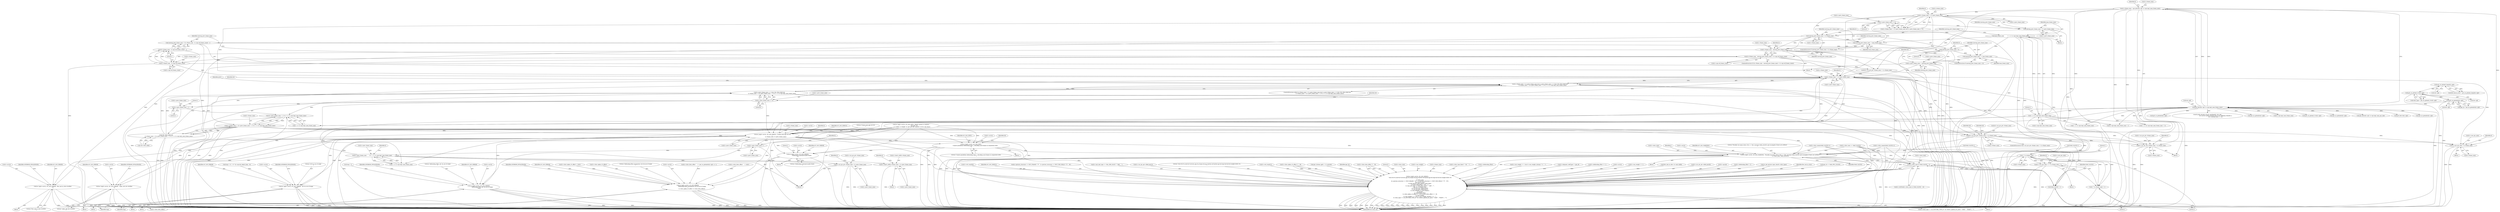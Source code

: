 digraph "0_FFmpeg_29ffeef5e73b8f41ff3a3f2242d356759c66f91f@integer" {
"1001237" [label="(Call,unwrap_prev_frame_num = (h->frame_num - h->sps.ref_frame_count) - 1)"];
"1001239" [label="(Call,(h->frame_num - h->sps.ref_frame_count) - 1)"];
"1001240" [label="(Call,h->frame_num - h->sps.ref_frame_count)"];
"1001226" [label="(Call,h->frame_num - unwrap_prev_frame_num)"];
"1001216" [label="(Call,unwrap_prev_frame_num > h->frame_num)"];
"1001200" [label="(Call,unwrap_prev_frame_num = h->prev_frame_num)"];
"1001186" [label="(Call,h->frame_num != h->prev_frame_num)"];
"1000993" [label="(Call,h->frame_num = get_bits(&h->gb, h->sps.log2_max_frame_num))"];
"1000997" [label="(Call,get_bits(&h->gb, h->sps.log2_max_frame_num))"];
"1000300" [label="(Call,get_ue_golomb(&h->gb))"];
"1000230" [label="(Call,get_ue_golomb_31(&h->gb))"];
"1000168" [label="(Call,get_ue_golomb_long(&h->gb))"];
"1001193" [label="(Call,h->prev_frame_num >= 0)"];
"1001221" [label="(Call,unwrap_prev_frame_num -= max_frame_num)"];
"1001206" [label="(Call,max_frame_num         = 1 << h->sps.log2_max_frame_num)"];
"1001208" [label="(Call,1 << h->sps.log2_max_frame_num)"];
"1001225" [label="(Call,(h->frame_num - unwrap_prev_frame_num) > h->sps.ref_frame_count)"];
"1001251" [label="(Call,unwrap_prev_frame_num < 0)"];
"1001254" [label="(Call,unwrap_prev_frame_num += max_frame_num)"];
"1001257" [label="(Call,h->prev_frame_num = unwrap_prev_frame_num)"];
"1001451" [label="(Call,h->frame_num != h->prev_frame_num)"];
"1001450" [label="(Call,h->frame_num != h->prev_frame_num && h->prev_frame_num >= 0 && !h0->first_field &&\n               h->frame_num != (h->prev_frame_num + 1) % (1 << h->sps.log2_max_frame_num))"];
"1001459" [label="(Call,h->prev_frame_num >= 0)"];
"1001458" [label="(Call,h->prev_frame_num >= 0 && !h0->first_field &&\n               h->frame_num != (h->prev_frame_num + 1) % (1 << h->sps.log2_max_frame_num))"];
"1001473" [label="(Call,(h->prev_frame_num + 1) % (1 << h->sps.log2_max_frame_num))"];
"1001469" [label="(Call,h->frame_num != (h->prev_frame_num + 1) % (1 << h->sps.log2_max_frame_num))"];
"1001464" [label="(Call,!h0->first_field &&\n               h->frame_num != (h->prev_frame_num + 1) % (1 << h->sps.log2_max_frame_num))"];
"1001500" [label="(Call,av_log(h->avctx, AV_LOG_DEBUG, \"Frame num gap %d %d\n\",\n                   h->frame_num, h->prev_frame_num))"];
"1001548" [label="(Call,h->prev_frame_num++)"];
"1001552" [label="(Call,h->prev_frame_num        %= 1 << h->sps.log2_max_frame_num)"];
"1001563" [label="(Call,h->cur_pic_ptr->frame_num = h->prev_frame_num)"];
"1001700" [label="(Call,h->short_ref[0]->frame_num = h->prev_frame_num)"];
"1002001" [label="(Call,av_log(h->avctx, AV_LOG_ERROR, \"first_mb_in_slice overflow\n\"))"];
"1002512" [label="(Call,av_log(h->avctx, AV_LOG_ERROR, \"cabac_init_idc overflow\n\"))"];
"1002558" [label="(Call,av_log(h->avctx, AV_LOG_ERROR, \"QP %u out of range\n\", tmp))"];
"1002658" [label="(Call,av_log(h->avctx, AV_LOG_ERROR,\n                   \"deblocking_filter_idc %u out of range\n\", tmp))"];
"1002723" [label="(Call,av_log(h->avctx, AV_LOG_ERROR,\n                       \"deblocking filter parameters %d %d out of range\n\",\n                       h->slice_alpha_c0_offset, h->slice_beta_offset))"];
"1002832" [label="(Call,av_log(h->avctx, AV_LOG_INFO,\n                       \"Cannot parallelize deblocking type 1, decoding such frames in sequential order\n\"))"];
"1002848" [label="(Call,av_log(h->avctx, AV_LOG_ERROR,\n                       \"Deblocking switched inside frame.\n\"))"];
"1002984" [label="(Call,av_log(h->avctx, AV_LOG_WARNING, \"Possibly too many slices (%d >= %d), increase MAX_SLICES and recompile if there are artifacts\n\", h->slice_num, MAX_SLICES))"];
"1003013" [label="(Call,h->slice_num & (MAX_SLICES - 1))"];
"1003314" [label="(Call,av_log(h->avctx, AV_LOG_DEBUG,\n               \"slice:%d %s mb:%d %c%s%s pps:%u frame:%d poc:%d/%d ref:%d/%d qp:%d loop:%d:%d:%d weight:%d%s %s\n\",\n               h->slice_num,\n               (h->picture_structure == PICT_FRAME ? \"F\" : h->picture_structure == PICT_TOP_FIELD ? \"T\" : \"B\"),\n               first_mb_in_slice,\n               av_get_picture_type_char(h->slice_type),\n               h->slice_type_fixed ? \" fix\" : \"\",\n               h->nal_unit_type == NAL_IDR_SLICE ? \" IDR\" : \"\",\n               pps_id, h->frame_num,\n               h->cur_pic_ptr->field_poc[0],\n               h->cur_pic_ptr->field_poc[1],\n               h->ref_count[0], h->ref_count[1],\n               h->qscale,\n               h->deblocking_filter,\n               h->slice_alpha_c0_offset / 2 - 26, h->slice_beta_offset / 2 - 26,\n               h->use_weight,\n               h->use_weight == 1 && h->use_weight_chroma ? \"c\" : \"\",\n               h->slice_type == AV_PICTURE_TYPE_B ? (h->direct_spatial_mv_pred ? \"SPAT\" : \"TEMP\") : \"\"))"];
"1003017" [label="(Call,MAX_SLICES - 1)"];
"1001763" [label="(Call,h0->cur_pic_ptr->frame_num != h->frame_num)"];
"1001964" [label="(Call,h->cur_pic_ptr->frame_num = h->frame_num)"];
"1002072" [label="(Call,h->curr_pic_num = h->frame_num)"];
"1002097" [label="(Call,2 * h->frame_num)"];
"1002092" [label="(Call,h->curr_pic_num = 2 * h->frame_num + 1)"];
"1002096" [label="(Call,2 * h->frame_num + 1)"];
"1001474" [label="(Call,h->prev_frame_num + 1)"];
"1001208" [label="(Call,1 << h->sps.log2_max_frame_num)"];
"1002195" [label="(Call,get_se_golomb(&h->gb))"];
"1001255" [label="(Identifier,unwrap_prev_frame_num)"];
"1003420" [label="(Call,h->slice_type == AV_PICTURE_TYPE_B ? (h->direct_spatial_mv_pred ? \"SPAT\" : \"TEMP\") : \"\")"];
"1001576" [label="(Identifier,h)"];
"1000997" [label="(Call,get_bits(&h->gb, h->sps.log2_max_frame_num))"];
"1001349" [label="(Call,h0->cur_pic_ptr->frame_num != h->frame_num)"];
"1002411" [label="(Call,ff_h264_decode_ref_pic_marking(h0, &h->gb,\n                                             !(h->avctx->active_thread_type & FF_THREAD_FRAME) ||\n                                             h0->current_slice == 0))"];
"1001452" [label="(Call,h->frame_num)"];
"1001251" [label="(Call,unwrap_prev_frame_num < 0)"];
"1003375" [label="(Call,h->ref_count[0])"];
"1001569" [label="(Call,h->prev_frame_num)"];
"1001563" [label="(Call,h->cur_pic_ptr->frame_num = h->prev_frame_num)"];
"1002566" [label="(Identifier,AVERROR_INVALIDDATA)"];
"1003318" [label="(Identifier,AV_LOG_DEBUG)"];
"1002109" [label="(Call,h->sps.log2_max_frame_num + 1)"];
"1001763" [label="(Call,h0->cur_pic_ptr->frame_num != h->frame_num)"];
"1001769" [label="(Call,h->frame_num)"];
"1002848" [label="(Call,av_log(h->avctx, AV_LOG_ERROR,\n                       \"Deblocking switched inside frame.\n\"))"];
"1002699" [label="(Call,h->slice_beta_offset     += get_se_golomb(&h->gb) << 1)"];
"1001451" [label="(Call,h->frame_num != h->prev_frame_num)"];
"1000998" [label="(Call,&h->gb)"];
"1001222" [label="(Identifier,unwrap_prev_frame_num)"];
"1001464" [label="(Call,!h0->first_field &&\n               h->frame_num != (h->prev_frame_num + 1) % (1 << h->sps.log2_max_frame_num))"];
"1001217" [label="(Identifier,unwrap_prev_frame_num)"];
"1003323" [label="(Call,h->picture_structure == PICT_FRAME ? \"F\" : h->picture_structure == PICT_TOP_FIELD ? \"T\" : \"B\")"];
"1001241" [label="(Call,h->frame_num)"];
"1001506" [label="(Call,h->frame_num)"];
"1001221" [label="(Call,unwrap_prev_frame_num -= max_frame_num)"];
"1002833" [label="(Call,h->avctx)"];
"1001261" [label="(Identifier,unwrap_prev_frame_num)"];
"1002840" [label="(Identifier,h0)"];
"1002563" [label="(Literal,\"QP %u out of range\n\")"];
"1002658" [label="(Call,av_log(h->avctx, AV_LOG_ERROR,\n                   \"deblocking_filter_idc %u out of range\n\", tmp))"];
"1002968" [label="(Call,h->slice_num&(MAX_SLICES-1))"];
"1002102" [label="(Literal,1)"];
"1001210" [label="(Call,h->sps.log2_max_frame_num)"];
"1002662" [label="(Identifier,AV_LOG_ERROR)"];
"1002092" [label="(Call,h->curr_pic_num = 2 * h->frame_num + 1)"];
"1001249" [label="(Literal,1)"];
"1002519" [label="(Identifier,AVERROR_INVALIDDATA)"];
"1002717" [label="(Call,h->slice_beta_offset     > 104U)"];
"1002557" [label="(Block,)"];
"1002855" [label="(Literal,1)"];
"1002736" [label="(Identifier,AVERROR_INVALIDDATA)"];
"1001777" [label="(Identifier,h0)"];
"1002091" [label="(Block,)"];
"1000301" [label="(Call,&h->gb)"];
"1003019" [label="(Literal,1)"];
"1001240" [label="(Call,h->frame_num - h->sps.ref_frame_count)"];
"1000298" [label="(Call,pps_id = get_ue_golomb(&h->gb))"];
"1003349" [label="(Call,h->nal_unit_type == NAL_IDR_SLICE ? \" IDR\" : \"\")"];
"1002073" [label="(Call,h->curr_pic_num)"];
"1000169" [label="(Call,&h->gb)"];
"1003368" [label="(Call,h->cur_pic_ptr->field_poc[1])"];
"1002000" [label="(Block,)"];
"1001467" [label="(Identifier,h0)"];
"1001231" [label="(Call,h->sps.ref_frame_count)"];
"1001238" [label="(Identifier,unwrap_prev_frame_num)"];
"1001190" [label="(Call,h->prev_frame_num)"];
"1002837" [label="(Literal,\"Cannot parallelize deblocking type 1, decoding such frames in sequential order\n\")"];
"1003319" [label="(Literal,\"slice:%d %s mb:%d %c%s%s pps:%u frame:%d poc:%d/%d ref:%d/%d qp:%d loop:%d:%d:%d weight:%d%s %s\n\")"];
"1001465" [label="(Call,!h0->first_field)"];
"1003380" [label="(Call,h->ref_count[1])"];
"1001252" [label="(Identifier,unwrap_prev_frame_num)"];
"1001708" [label="(Call,h->prev_frame_num)"];
"1001193" [label="(Call,h->prev_frame_num >= 0)"];
"1002659" [label="(Call,h->avctx)"];
"1002072" [label="(Call,h->curr_pic_num = h->frame_num)"];
"1000993" [label="(Call,h->frame_num = get_bits(&h->gb, h->sps.log2_max_frame_num))"];
"1001480" [label="(Literal,1)"];
"1003435" [label="(MethodReturn,static int)"];
"1001970" [label="(Call,h->frame_num)"];
"1003014" [label="(Call,h->slice_num)"];
"1003391" [label="(Call,h->slice_alpha_c0_offset / 2 - 26)"];
"1001458" [label="(Call,h->prev_frame_num >= 0 && !h0->first_field &&\n               h->frame_num != (h->prev_frame_num + 1) % (1 << h->sps.log2_max_frame_num))"];
"1003018" [label="(Identifier,MAX_SLICES)"];
"1001259" [label="(Identifier,h)"];
"1001463" [label="(Literal,0)"];
"1001501" [label="(Call,h->avctx)"];
"1001548" [label="(Call,h->prev_frame_num++)"];
"1001453" [label="(Identifier,h)"];
"1002001" [label="(Call,av_log(h->avctx, AV_LOG_ERROR, \"first_mb_in_slice overflow\n\"))"];
"1002590" [label="(Call,get_chroma_qp(h, 1, h->qscale))"];
"1001479" [label="(Call,1 << h->sps.log2_max_frame_num)"];
"1001257" [label="(Call,h->prev_frame_num = unwrap_prev_frame_num)"];
"1002983" [label="(Block,)"];
"1002832" [label="(Call,av_log(h->avctx, AV_LOG_INFO,\n                       \"Cannot parallelize deblocking type 1, decoding such frames in sequential order\n\"))"];
"1001700" [label="(Call,h->short_ref[0]->frame_num = h->prev_frame_num)"];
"1001475" [label="(Call,h->prev_frame_num)"];
"1000887" [label="(Call,av_log(h->avctx, AV_LOG_INFO, \"Reinit context to %dx%d, \"\n               \"pix_fmt: %s\n\", h->width, h->height, av_get_pix_fmt_name(h->avctx->pix_fmt)))"];
"1001554" [label="(Identifier,h)"];
"1002664" [label="(Identifier,tmp)"];
"1002727" [label="(Identifier,AV_LOG_ERROR)"];
"1001223" [label="(Identifier,max_frame_num)"];
"1001516" [label="(Identifier,h)"];
"1002722" [label="(Block,)"];
"1002988" [label="(Identifier,AV_LOG_WARNING)"];
"1002122" [label="(Call,get_ue_golomb(&h->gb))"];
"1003357" [label="(Identifier,pps_id)"];
"1000127" [label="(Block,)"];
"1001002" [label="(Call,h->sps.log2_max_frame_num)"];
"1001449" [label="(ControlStructure,while (h->frame_num != h->prev_frame_num && h->prev_frame_num >= 0 && !h0->first_field &&\n               h->frame_num != (h->prev_frame_num + 1) % (1 << h->sps.log2_max_frame_num)))"];
"1002096" [label="(Call,2 * h->frame_num + 1)"];
"1001250" [label="(ControlStructure,if (unwrap_prev_frame_num < 0))"];
"1001478" [label="(Literal,1)"];
"1001209" [label="(Literal,1)"];
"1002654" [label="(Call,tmp > 2)"];
"1001206" [label="(Call,max_frame_num         = 1 << h->sps.log2_max_frame_num)"];
"1001549" [label="(Call,h->prev_frame_num)"];
"1003398" [label="(Call,h->slice_beta_offset / 2 - 26)"];
"1000230" [label="(Call,get_ue_golomb_31(&h->gb))"];
"1002849" [label="(Call,h->avctx)"];
"1002996" [label="(Identifier,j)"];
"1002562" [label="(Identifier,AV_LOG_ERROR)"];
"1002544" [label="(Call,tmp > 51 + 6 * (h->sps.bit_depth_luma - 8))"];
"1002985" [label="(Call,h->avctx)"];
"1002098" [label="(Literal,2)"];
"1001216" [label="(Call,unwrap_prev_frame_num > h->frame_num)"];
"1001194" [label="(Call,h->prev_frame_num)"];
"1001500" [label="(Call,av_log(h->avctx, AV_LOG_DEBUG, \"Frame num gap %d %d\n\",\n                   h->frame_num, h->prev_frame_num))"];
"1002712" [label="(Call,h->slice_alpha_c0_offset > 104U)"];
"1001185" [label="(Call,h->frame_num != h->prev_frame_num && h->prev_frame_num >= 0)"];
"1002847" [label="(Block,)"];
"1003434" [label="(Literal,0)"];
"1001201" [label="(Identifier,unwrap_prev_frame_num)"];
"1001227" [label="(Call,h->frame_num)"];
"1001504" [label="(Identifier,AV_LOG_DEBUG)"];
"1002984" [label="(Call,av_log(h->avctx, AV_LOG_WARNING, \"Possibly too many slices (%d >= %d), increase MAX_SLICES and recompile if there are artifacts\n\", h->slice_num, MAX_SLICES))"];
"1002564" [label="(Identifier,tmp)"];
"1001236" [label="(Block,)"];
"1001976" [label="(Identifier,h)"];
"1003009" [label="(Call,h->ref2frm[h->slice_num & (MAX_SLICES - 1)])"];
"1001762" [label="(ControlStructure,if (h0->cur_pic_ptr->frame_num != h->frame_num))"];
"1001256" [label="(Identifier,max_frame_num)"];
"1002097" [label="(Call,2 * h->frame_num)"];
"1001450" [label="(Call,h->frame_num != h->prev_frame_num && h->prev_frame_num >= 0 && !h0->first_field &&\n               h->frame_num != (h->prev_frame_num + 1) % (1 << h->sps.log2_max_frame_num))"];
"1002657" [label="(Block,)"];
"1002002" [label="(Call,h->avctx)"];
"1001207" [label="(Identifier,max_frame_num)"];
"1002099" [label="(Call,h->frame_num)"];
"1002559" [label="(Call,h->avctx)"];
"1002972" [label="(Call,MAX_SLICES-1)"];
"1002666" [label="(Identifier,AVERROR_INVALIDDATA)"];
"1002723" [label="(Call,av_log(h->avctx, AV_LOG_ERROR,\n                       \"deblocking filter parameters %d %d out of range\n\",\n                       h->slice_alpha_c0_offset, h->slice_beta_offset))"];
"1003320" [label="(Call,h->slice_num)"];
"1001637" [label="(Block,)"];
"1001474" [label="(Call,h->prev_frame_num + 1)"];
"1001459" [label="(Call,h->prev_frame_num >= 0)"];
"1002853" [label="(Literal,\"Deblocking switched inside frame.\n\")"];
"1001195" [label="(Identifier,h)"];
"1003017" [label="(Call,MAX_SLICES - 1)"];
"1003405" [label="(Call,h->use_weight)"];
"1001964" [label="(Call,h->cur_pic_ptr->frame_num = h->frame_num)"];
"1001800" [label="(Identifier,h0)"];
"1001202" [label="(Call,h->prev_frame_num)"];
"1003358" [label="(Call,h->frame_num)"];
"1001264" [label="(Identifier,h0)"];
"1002852" [label="(Identifier,AV_LOG_ERROR)"];
"1003343" [label="(Call,h->slice_type_fixed ? \" fix\" : \"\")"];
"1001473" [label="(Call,(h->prev_frame_num + 1) % (1 << h->sps.log2_max_frame_num))"];
"1003313" [label="(Block,)"];
"1001233" [label="(Identifier,h)"];
"1002729" [label="(Call,h->slice_alpha_c0_offset)"];
"1001244" [label="(Call,h->sps.ref_frame_count)"];
"1002502" [label="(Call,get_ue_golomb_31(&h->gb))"];
"1001461" [label="(Identifier,h)"];
"1001237" [label="(Call,unwrap_prev_frame_num = (h->frame_num - h->sps.ref_frame_count) - 1)"];
"1002511" [label="(Block,)"];
"1002955" [label="(Call,MAX_SLICES-1)"];
"1001564" [label="(Call,h->cur_pic_ptr->frame_num)"];
"1002538" [label="(Call,get_se_golomb(&h->gb))"];
"1001489" [label="(Identifier,prev)"];
"1001258" [label="(Call,h->prev_frame_num)"];
"1001253" [label="(Literal,0)"];
"1002663" [label="(Literal,\"deblocking_filter_idc %u out of range\n\")"];
"1000166" [label="(Call,first_mb_in_slice = get_ue_golomb_long(&h->gb))"];
"1002836" [label="(Identifier,AV_LOG_INFO)"];
"1003388" [label="(Call,h->deblocking_filter)"];
"1001239" [label="(Call,(h->frame_num - h->sps.ref_frame_count) - 1)"];
"1001509" [label="(Call,h->prev_frame_num)"];
"1001701" [label="(Call,h->short_ref[0]->frame_num)"];
"1002989" [label="(Literal,\"Possibly too many slices (%d >= %d), increase MAX_SLICES and recompile if there are artifacts\n\")"];
"1003408" [label="(Call,h->use_weight == 1 && h->use_weight_chroma ? \"c\" : \"\")"];
"1001197" [label="(Literal,0)"];
"1001225" [label="(Call,(h->frame_num - unwrap_prev_frame_num) > h->sps.ref_frame_count)"];
"1002140" [label="(Call,get_bits(&h->gb, h->sps.log2_max_poc_lsb))"];
"1002558" [label="(Call,av_log(h->avctx, AV_LOG_ERROR, \"QP %u out of range\n\", tmp))"];
"1001200" [label="(Call,unwrap_prev_frame_num = h->prev_frame_num)"];
"1001556" [label="(Call,1 << h->sps.log2_max_frame_num)"];
"1001198" [label="(Block,)"];
"1000300" [label="(Call,get_ue_golomb(&h->gb))"];
"1001764" [label="(Call,h0->cur_pic_ptr->frame_num)"];
"1002831" [label="(Block,)"];
"1002008" [label="(Identifier,AVERROR_INVALIDDATA)"];
"1001073" [label="(Call,get_bits1(&h->gb))"];
"1000980" [label="(Call,h->dequant_coeff_pps != pps_id)"];
"1001009" [label="(Identifier,h)"];
"1002794" [label="(Call,h->deblocking_filter == 1)"];
"1002083" [label="(Call,1 << h->sps.log2_max_frame_num)"];
"1001215" [label="(ControlStructure,if (unwrap_prev_frame_num > h->frame_num))"];
"1001552" [label="(Call,h->prev_frame_num        %= 1 << h->sps.log2_max_frame_num)"];
"1002512" [label="(Call,av_log(h->avctx, AV_LOG_ERROR, \"cabac_init_idc overflow\n\"))"];
"1001470" [label="(Call,h->frame_num)"];
"1002006" [label="(Literal,\"first_mb_in_slice overflow\n\")"];
"1003013" [label="(Call,h->slice_num & (MAX_SLICES - 1))"];
"1002093" [label="(Call,h->curr_pic_num)"];
"1001254" [label="(Call,unwrap_prev_frame_num += max_frame_num)"];
"1001553" [label="(Call,h->prev_frame_num)"];
"1000231" [label="(Call,&h->gb)"];
"1002076" [label="(Call,h->frame_num)"];
"1000228" [label="(Call,slice_type = get_ue_golomb_31(&h->gb))"];
"1002107" [label="(Call,1 << (h->sps.log2_max_frame_num + 1))"];
"1001460" [label="(Call,h->prev_frame_num)"];
"1002081" [label="(Identifier,h)"];
"1003315" [label="(Call,h->avctx)"];
"1002071" [label="(Block,)"];
"1002951" [label="(Call,h->slice_num&(MAX_SLICES-1))"];
"1003410" [label="(Call,h->use_weight == 1)"];
"1002517" [label="(Literal,\"cabac_init_idc overflow\n\")"];
"1002732" [label="(Call,h->slice_beta_offset)"];
"1001455" [label="(Call,h->prev_frame_num)"];
"1002105" [label="(Identifier,h)"];
"1001187" [label="(Call,h->frame_num)"];
"1000994" [label="(Call,h->frame_num)"];
"1001505" [label="(Literal,\"Frame num gap %d %d\n\")"];
"1001186" [label="(Call,h->frame_num != h->prev_frame_num)"];
"1002516" [label="(Identifier,AV_LOG_ERROR)"];
"1002728" [label="(Literal,\"deblocking filter parameters %d %d out of range\n\")"];
"1002005" [label="(Identifier,AV_LOG_ERROR)"];
"1002248" [label="(Call,get_ue_golomb(&h->gb))"];
"1003314" [label="(Call,av_log(h->avctx, AV_LOG_DEBUG,\n               \"slice:%d %s mb:%d %c%s%s pps:%u frame:%d poc:%d/%d ref:%d/%d qp:%d loop:%d:%d:%d weight:%d%s %s\n\",\n               h->slice_num,\n               (h->picture_structure == PICT_FRAME ? \"F\" : h->picture_structure == PICT_TOP_FIELD ? \"T\" : \"B\"),\n               first_mb_in_slice,\n               av_get_picture_type_char(h->slice_type),\n               h->slice_type_fixed ? \" fix\" : \"\",\n               h->nal_unit_type == NAL_IDR_SLICE ? \" IDR\" : \"\",\n               pps_id, h->frame_num,\n               h->cur_pic_ptr->field_poc[0],\n               h->cur_pic_ptr->field_poc[1],\n               h->ref_count[0], h->ref_count[1],\n               h->qscale,\n               h->deblocking_filter,\n               h->slice_alpha_c0_offset / 2 - 26, h->slice_beta_offset / 2 - 26,\n               h->use_weight,\n               h->use_weight == 1 && h->use_weight_chroma ? \"c\" : \"\",\n               h->slice_type == AV_PICTURE_TYPE_B ? (h->direct_spatial_mv_pred ? \"SPAT\" : \"TEMP\") : \"\"))"];
"1002513" [label="(Call,h->avctx)"];
"1001224" [label="(ControlStructure,if ((h->frame_num - unwrap_prev_frame_num) > h->sps.ref_frame_count))"];
"1001566" [label="(Identifier,h)"];
"1002031" [label="(Call,first_mb_in_slice / h->mb_width)"];
"1001965" [label="(Call,h->cur_pic_ptr->frame_num)"];
"1001226" [label="(Call,h->frame_num - unwrap_prev_frame_num)"];
"1001713" [label="(Identifier,h0)"];
"1002724" [label="(Call,h->avctx)"];
"1001230" [label="(Identifier,unwrap_prev_frame_num)"];
"1003361" [label="(Call,h->cur_pic_ptr->field_poc[0])"];
"1002990" [label="(Call,h->slice_num)"];
"1003385" [label="(Call,h->qscale)"];
"1001228" [label="(Identifier,h)"];
"1001486" [label="(Block,)"];
"1002814" [label="(Call,h->deblocking_filter = 2)"];
"1000168" [label="(Call,get_ue_golomb_long(&h->gb))"];
"1003339" [label="(Call,av_get_picture_type_char(h->slice_type))"];
"1003338" [label="(Identifier,first_mb_in_slice)"];
"1002978" [label="(Call,h->slice_num >= MAX_SLICES)"];
"1000306" [label="(Call,pps_id >= MAX_PPS_COUNT)"];
"1002993" [label="(Identifier,MAX_SLICES)"];
"1001218" [label="(Call,h->frame_num)"];
"1001469" [label="(Call,h->frame_num != (h->prev_frame_num + 1) % (1 << h->sps.log2_max_frame_num))"];
"1001237" -> "1001236"  [label="AST: "];
"1001237" -> "1001239"  [label="CFG: "];
"1001238" -> "1001237"  [label="AST: "];
"1001239" -> "1001237"  [label="AST: "];
"1001252" -> "1001237"  [label="CFG: "];
"1001237" -> "1003435"  [label="DDG: "];
"1001239" -> "1001237"  [label="DDG: "];
"1001239" -> "1001237"  [label="DDG: "];
"1001237" -> "1001251"  [label="DDG: "];
"1001239" -> "1001249"  [label="CFG: "];
"1001240" -> "1001239"  [label="AST: "];
"1001249" -> "1001239"  [label="AST: "];
"1001239" -> "1003435"  [label="DDG: "];
"1001240" -> "1001239"  [label="DDG: "];
"1001240" -> "1001239"  [label="DDG: "];
"1001240" -> "1001244"  [label="CFG: "];
"1001241" -> "1001240"  [label="AST: "];
"1001244" -> "1001240"  [label="AST: "];
"1001249" -> "1001240"  [label="CFG: "];
"1001240" -> "1003435"  [label="DDG: "];
"1001226" -> "1001240"  [label="DDG: "];
"1001225" -> "1001240"  [label="DDG: "];
"1001240" -> "1001349"  [label="DDG: "];
"1001240" -> "1001451"  [label="DDG: "];
"1001226" -> "1001225"  [label="AST: "];
"1001226" -> "1001230"  [label="CFG: "];
"1001227" -> "1001226"  [label="AST: "];
"1001230" -> "1001226"  [label="AST: "];
"1001233" -> "1001226"  [label="CFG: "];
"1001226" -> "1003435"  [label="DDG: "];
"1001226" -> "1001225"  [label="DDG: "];
"1001226" -> "1001225"  [label="DDG: "];
"1001216" -> "1001226"  [label="DDG: "];
"1001216" -> "1001226"  [label="DDG: "];
"1001221" -> "1001226"  [label="DDG: "];
"1001226" -> "1001349"  [label="DDG: "];
"1001226" -> "1001451"  [label="DDG: "];
"1001216" -> "1001215"  [label="AST: "];
"1001216" -> "1001218"  [label="CFG: "];
"1001217" -> "1001216"  [label="AST: "];
"1001218" -> "1001216"  [label="AST: "];
"1001222" -> "1001216"  [label="CFG: "];
"1001228" -> "1001216"  [label="CFG: "];
"1001216" -> "1003435"  [label="DDG: "];
"1001200" -> "1001216"  [label="DDG: "];
"1001186" -> "1001216"  [label="DDG: "];
"1001216" -> "1001221"  [label="DDG: "];
"1001200" -> "1001198"  [label="AST: "];
"1001200" -> "1001202"  [label="CFG: "];
"1001201" -> "1001200"  [label="AST: "];
"1001202" -> "1001200"  [label="AST: "];
"1001207" -> "1001200"  [label="CFG: "];
"1001200" -> "1003435"  [label="DDG: "];
"1001186" -> "1001200"  [label="DDG: "];
"1001193" -> "1001200"  [label="DDG: "];
"1001186" -> "1001185"  [label="AST: "];
"1001186" -> "1001190"  [label="CFG: "];
"1001187" -> "1001186"  [label="AST: "];
"1001190" -> "1001186"  [label="AST: "];
"1001195" -> "1001186"  [label="CFG: "];
"1001185" -> "1001186"  [label="CFG: "];
"1001186" -> "1003435"  [label="DDG: "];
"1001186" -> "1001185"  [label="DDG: "];
"1001186" -> "1001185"  [label="DDG: "];
"1000993" -> "1001186"  [label="DDG: "];
"1001186" -> "1001193"  [label="DDG: "];
"1001186" -> "1001349"  [label="DDG: "];
"1001186" -> "1001451"  [label="DDG: "];
"1001186" -> "1001451"  [label="DDG: "];
"1000993" -> "1000127"  [label="AST: "];
"1000993" -> "1000997"  [label="CFG: "];
"1000994" -> "1000993"  [label="AST: "];
"1000997" -> "1000993"  [label="AST: "];
"1001009" -> "1000993"  [label="CFG: "];
"1000993" -> "1003435"  [label="DDG: "];
"1000993" -> "1003435"  [label="DDG: "];
"1000997" -> "1000993"  [label="DDG: "];
"1000997" -> "1000993"  [label="DDG: "];
"1000993" -> "1001964"  [label="DDG: "];
"1000993" -> "1002072"  [label="DDG: "];
"1000993" -> "1002097"  [label="DDG: "];
"1000993" -> "1003314"  [label="DDG: "];
"1000997" -> "1001002"  [label="CFG: "];
"1000998" -> "1000997"  [label="AST: "];
"1001002" -> "1000997"  [label="AST: "];
"1000997" -> "1003435"  [label="DDG: "];
"1000997" -> "1003435"  [label="DDG: "];
"1000300" -> "1000997"  [label="DDG: "];
"1000997" -> "1001073"  [label="DDG: "];
"1000997" -> "1001208"  [label="DDG: "];
"1000997" -> "1001479"  [label="DDG: "];
"1000997" -> "1001556"  [label="DDG: "];
"1000997" -> "1002083"  [label="DDG: "];
"1000997" -> "1002107"  [label="DDG: "];
"1000997" -> "1002109"  [label="DDG: "];
"1000997" -> "1002122"  [label="DDG: "];
"1000997" -> "1002140"  [label="DDG: "];
"1000997" -> "1002195"  [label="DDG: "];
"1000997" -> "1002248"  [label="DDG: "];
"1000997" -> "1002411"  [label="DDG: "];
"1000997" -> "1002502"  [label="DDG: "];
"1000997" -> "1002538"  [label="DDG: "];
"1000300" -> "1000298"  [label="AST: "];
"1000300" -> "1000301"  [label="CFG: "];
"1000301" -> "1000300"  [label="AST: "];
"1000298" -> "1000300"  [label="CFG: "];
"1000300" -> "1003435"  [label="DDG: "];
"1000300" -> "1000298"  [label="DDG: "];
"1000230" -> "1000300"  [label="DDG: "];
"1000230" -> "1000228"  [label="AST: "];
"1000230" -> "1000231"  [label="CFG: "];
"1000231" -> "1000230"  [label="AST: "];
"1000228" -> "1000230"  [label="CFG: "];
"1000230" -> "1003435"  [label="DDG: "];
"1000230" -> "1000228"  [label="DDG: "];
"1000168" -> "1000230"  [label="DDG: "];
"1000168" -> "1000166"  [label="AST: "];
"1000168" -> "1000169"  [label="CFG: "];
"1000169" -> "1000168"  [label="AST: "];
"1000166" -> "1000168"  [label="CFG: "];
"1000168" -> "1000166"  [label="DDG: "];
"1001193" -> "1001185"  [label="AST: "];
"1001193" -> "1001197"  [label="CFG: "];
"1001194" -> "1001193"  [label="AST: "];
"1001197" -> "1001193"  [label="AST: "];
"1001185" -> "1001193"  [label="CFG: "];
"1001193" -> "1003435"  [label="DDG: "];
"1001193" -> "1001185"  [label="DDG: "];
"1001193" -> "1001185"  [label="DDG: "];
"1001193" -> "1001451"  [label="DDG: "];
"1001221" -> "1001215"  [label="AST: "];
"1001221" -> "1001223"  [label="CFG: "];
"1001222" -> "1001221"  [label="AST: "];
"1001223" -> "1001221"  [label="AST: "];
"1001228" -> "1001221"  [label="CFG: "];
"1001221" -> "1003435"  [label="DDG: "];
"1001206" -> "1001221"  [label="DDG: "];
"1001206" -> "1001198"  [label="AST: "];
"1001206" -> "1001208"  [label="CFG: "];
"1001207" -> "1001206"  [label="AST: "];
"1001208" -> "1001206"  [label="AST: "];
"1001217" -> "1001206"  [label="CFG: "];
"1001206" -> "1003435"  [label="DDG: "];
"1001206" -> "1003435"  [label="DDG: "];
"1001208" -> "1001206"  [label="DDG: "];
"1001208" -> "1001206"  [label="DDG: "];
"1001206" -> "1001254"  [label="DDG: "];
"1001208" -> "1001210"  [label="CFG: "];
"1001209" -> "1001208"  [label="AST: "];
"1001210" -> "1001208"  [label="AST: "];
"1001208" -> "1003435"  [label="DDG: "];
"1001208" -> "1001479"  [label="DDG: "];
"1001208" -> "1001556"  [label="DDG: "];
"1001208" -> "1002083"  [label="DDG: "];
"1001208" -> "1002107"  [label="DDG: "];
"1001208" -> "1002109"  [label="DDG: "];
"1001225" -> "1001224"  [label="AST: "];
"1001225" -> "1001231"  [label="CFG: "];
"1001231" -> "1001225"  [label="AST: "];
"1001238" -> "1001225"  [label="CFG: "];
"1001264" -> "1001225"  [label="CFG: "];
"1001225" -> "1003435"  [label="DDG: "];
"1001225" -> "1003435"  [label="DDG: "];
"1001225" -> "1003435"  [label="DDG: "];
"1001251" -> "1001250"  [label="AST: "];
"1001251" -> "1001253"  [label="CFG: "];
"1001252" -> "1001251"  [label="AST: "];
"1001253" -> "1001251"  [label="AST: "];
"1001255" -> "1001251"  [label="CFG: "];
"1001259" -> "1001251"  [label="CFG: "];
"1001251" -> "1003435"  [label="DDG: "];
"1001251" -> "1001254"  [label="DDG: "];
"1001251" -> "1001257"  [label="DDG: "];
"1001254" -> "1001250"  [label="AST: "];
"1001254" -> "1001256"  [label="CFG: "];
"1001255" -> "1001254"  [label="AST: "];
"1001256" -> "1001254"  [label="AST: "];
"1001259" -> "1001254"  [label="CFG: "];
"1001254" -> "1003435"  [label="DDG: "];
"1001254" -> "1001257"  [label="DDG: "];
"1001257" -> "1001236"  [label="AST: "];
"1001257" -> "1001261"  [label="CFG: "];
"1001258" -> "1001257"  [label="AST: "];
"1001261" -> "1001257"  [label="AST: "];
"1001264" -> "1001257"  [label="CFG: "];
"1001257" -> "1003435"  [label="DDG: "];
"1001257" -> "1003435"  [label="DDG: "];
"1001257" -> "1001451"  [label="DDG: "];
"1001451" -> "1001450"  [label="AST: "];
"1001451" -> "1001455"  [label="CFG: "];
"1001452" -> "1001451"  [label="AST: "];
"1001455" -> "1001451"  [label="AST: "];
"1001461" -> "1001451"  [label="CFG: "];
"1001450" -> "1001451"  [label="CFG: "];
"1001451" -> "1003435"  [label="DDG: "];
"1001451" -> "1003435"  [label="DDG: "];
"1001451" -> "1001450"  [label="DDG: "];
"1001451" -> "1001450"  [label="DDG: "];
"1001500" -> "1001451"  [label="DDG: "];
"1001349" -> "1001451"  [label="DDG: "];
"1001552" -> "1001451"  [label="DDG: "];
"1001451" -> "1001459"  [label="DDG: "];
"1001451" -> "1001469"  [label="DDG: "];
"1001451" -> "1001500"  [label="DDG: "];
"1001451" -> "1001500"  [label="DDG: "];
"1001451" -> "1001763"  [label="DDG: "];
"1001451" -> "1001964"  [label="DDG: "];
"1001451" -> "1002072"  [label="DDG: "];
"1001451" -> "1002097"  [label="DDG: "];
"1001451" -> "1003314"  [label="DDG: "];
"1001450" -> "1001449"  [label="AST: "];
"1001450" -> "1001458"  [label="CFG: "];
"1001458" -> "1001450"  [label="AST: "];
"1001489" -> "1001450"  [label="CFG: "];
"1001713" -> "1001450"  [label="CFG: "];
"1001450" -> "1003435"  [label="DDG: "];
"1001450" -> "1003435"  [label="DDG: "];
"1001450" -> "1003435"  [label="DDG: "];
"1001458" -> "1001450"  [label="DDG: "];
"1001458" -> "1001450"  [label="DDG: "];
"1001459" -> "1001458"  [label="AST: "];
"1001459" -> "1001463"  [label="CFG: "];
"1001460" -> "1001459"  [label="AST: "];
"1001463" -> "1001459"  [label="AST: "];
"1001467" -> "1001459"  [label="CFG: "];
"1001458" -> "1001459"  [label="CFG: "];
"1001459" -> "1003435"  [label="DDG: "];
"1001459" -> "1001458"  [label="DDG: "];
"1001459" -> "1001458"  [label="DDG: "];
"1001459" -> "1001473"  [label="DDG: "];
"1001459" -> "1001474"  [label="DDG: "];
"1001459" -> "1001500"  [label="DDG: "];
"1001458" -> "1001464"  [label="CFG: "];
"1001464" -> "1001458"  [label="AST: "];
"1001458" -> "1003435"  [label="DDG: "];
"1001458" -> "1003435"  [label="DDG: "];
"1001464" -> "1001458"  [label="DDG: "];
"1001464" -> "1001458"  [label="DDG: "];
"1001473" -> "1001469"  [label="AST: "];
"1001473" -> "1001479"  [label="CFG: "];
"1001474" -> "1001473"  [label="AST: "];
"1001479" -> "1001473"  [label="AST: "];
"1001469" -> "1001473"  [label="CFG: "];
"1001473" -> "1003435"  [label="DDG: "];
"1001473" -> "1003435"  [label="DDG: "];
"1001473" -> "1001469"  [label="DDG: "];
"1001473" -> "1001469"  [label="DDG: "];
"1001479" -> "1001473"  [label="DDG: "];
"1001479" -> "1001473"  [label="DDG: "];
"1001469" -> "1001464"  [label="AST: "];
"1001470" -> "1001469"  [label="AST: "];
"1001464" -> "1001469"  [label="CFG: "];
"1001469" -> "1003435"  [label="DDG: "];
"1001469" -> "1003435"  [label="DDG: "];
"1001469" -> "1001464"  [label="DDG: "];
"1001469" -> "1001464"  [label="DDG: "];
"1001469" -> "1001500"  [label="DDG: "];
"1001469" -> "1001763"  [label="DDG: "];
"1001469" -> "1001964"  [label="DDG: "];
"1001469" -> "1002072"  [label="DDG: "];
"1001469" -> "1002097"  [label="DDG: "];
"1001469" -> "1003314"  [label="DDG: "];
"1001464" -> "1001465"  [label="CFG: "];
"1001465" -> "1001464"  [label="AST: "];
"1001464" -> "1003435"  [label="DDG: "];
"1001464" -> "1003435"  [label="DDG: "];
"1001465" -> "1001464"  [label="DDG: "];
"1001500" -> "1001486"  [label="AST: "];
"1001500" -> "1001509"  [label="CFG: "];
"1001501" -> "1001500"  [label="AST: "];
"1001504" -> "1001500"  [label="AST: "];
"1001505" -> "1001500"  [label="AST: "];
"1001506" -> "1001500"  [label="AST: "];
"1001509" -> "1001500"  [label="AST: "];
"1001516" -> "1001500"  [label="CFG: "];
"1001500" -> "1003435"  [label="DDG: "];
"1001500" -> "1003435"  [label="DDG: "];
"1001500" -> "1003435"  [label="DDG: "];
"1001500" -> "1003435"  [label="DDG: "];
"1001500" -> "1003435"  [label="DDG: "];
"1000887" -> "1001500"  [label="DDG: "];
"1001500" -> "1001548"  [label="DDG: "];
"1001500" -> "1002001"  [label="DDG: "];
"1001500" -> "1002512"  [label="DDG: "];
"1001500" -> "1002558"  [label="DDG: "];
"1001500" -> "1002658"  [label="DDG: "];
"1001500" -> "1002723"  [label="DDG: "];
"1001500" -> "1002832"  [label="DDG: "];
"1001500" -> "1002848"  [label="DDG: "];
"1001500" -> "1002984"  [label="DDG: "];
"1001500" -> "1003314"  [label="DDG: "];
"1001500" -> "1003314"  [label="DDG: "];
"1001548" -> "1001486"  [label="AST: "];
"1001548" -> "1001549"  [label="CFG: "];
"1001549" -> "1001548"  [label="AST: "];
"1001554" -> "1001548"  [label="CFG: "];
"1001548" -> "1001552"  [label="DDG: "];
"1001552" -> "1001486"  [label="AST: "];
"1001552" -> "1001556"  [label="CFG: "];
"1001553" -> "1001552"  [label="AST: "];
"1001556" -> "1001552"  [label="AST: "];
"1001566" -> "1001552"  [label="CFG: "];
"1001552" -> "1003435"  [label="DDG: "];
"1001556" -> "1001552"  [label="DDG: "];
"1001556" -> "1001552"  [label="DDG: "];
"1001552" -> "1001563"  [label="DDG: "];
"1001552" -> "1001700"  [label="DDG: "];
"1001563" -> "1001486"  [label="AST: "];
"1001563" -> "1001569"  [label="CFG: "];
"1001564" -> "1001563"  [label="AST: "];
"1001569" -> "1001563"  [label="AST: "];
"1001576" -> "1001563"  [label="CFG: "];
"1001563" -> "1003435"  [label="DDG: "];
"1001563" -> "1003435"  [label="DDG: "];
"1001700" -> "1001637"  [label="AST: "];
"1001700" -> "1001708"  [label="CFG: "];
"1001701" -> "1001700"  [label="AST: "];
"1001708" -> "1001700"  [label="AST: "];
"1001453" -> "1001700"  [label="CFG: "];
"1001700" -> "1003435"  [label="DDG: "];
"1002001" -> "1002000"  [label="AST: "];
"1002001" -> "1002006"  [label="CFG: "];
"1002002" -> "1002001"  [label="AST: "];
"1002005" -> "1002001"  [label="AST: "];
"1002006" -> "1002001"  [label="AST: "];
"1002008" -> "1002001"  [label="CFG: "];
"1002001" -> "1003435"  [label="DDG: "];
"1002001" -> "1003435"  [label="DDG: "];
"1002001" -> "1003435"  [label="DDG: "];
"1000887" -> "1002001"  [label="DDG: "];
"1002512" -> "1002511"  [label="AST: "];
"1002512" -> "1002517"  [label="CFG: "];
"1002513" -> "1002512"  [label="AST: "];
"1002516" -> "1002512"  [label="AST: "];
"1002517" -> "1002512"  [label="AST: "];
"1002519" -> "1002512"  [label="CFG: "];
"1002512" -> "1003435"  [label="DDG: "];
"1002512" -> "1003435"  [label="DDG: "];
"1002512" -> "1003435"  [label="DDG: "];
"1000887" -> "1002512"  [label="DDG: "];
"1002558" -> "1002557"  [label="AST: "];
"1002558" -> "1002564"  [label="CFG: "];
"1002559" -> "1002558"  [label="AST: "];
"1002562" -> "1002558"  [label="AST: "];
"1002563" -> "1002558"  [label="AST: "];
"1002564" -> "1002558"  [label="AST: "];
"1002566" -> "1002558"  [label="CFG: "];
"1002558" -> "1003435"  [label="DDG: "];
"1002558" -> "1003435"  [label="DDG: "];
"1002558" -> "1003435"  [label="DDG: "];
"1002558" -> "1003435"  [label="DDG: "];
"1000887" -> "1002558"  [label="DDG: "];
"1002544" -> "1002558"  [label="DDG: "];
"1002658" -> "1002657"  [label="AST: "];
"1002658" -> "1002664"  [label="CFG: "];
"1002659" -> "1002658"  [label="AST: "];
"1002662" -> "1002658"  [label="AST: "];
"1002663" -> "1002658"  [label="AST: "];
"1002664" -> "1002658"  [label="AST: "];
"1002666" -> "1002658"  [label="CFG: "];
"1002658" -> "1003435"  [label="DDG: "];
"1002658" -> "1003435"  [label="DDG: "];
"1002658" -> "1003435"  [label="DDG: "];
"1002658" -> "1003435"  [label="DDG: "];
"1000887" -> "1002658"  [label="DDG: "];
"1002654" -> "1002658"  [label="DDG: "];
"1002723" -> "1002722"  [label="AST: "];
"1002723" -> "1002732"  [label="CFG: "];
"1002724" -> "1002723"  [label="AST: "];
"1002727" -> "1002723"  [label="AST: "];
"1002728" -> "1002723"  [label="AST: "];
"1002729" -> "1002723"  [label="AST: "];
"1002732" -> "1002723"  [label="AST: "];
"1002736" -> "1002723"  [label="CFG: "];
"1002723" -> "1003435"  [label="DDG: "];
"1002723" -> "1003435"  [label="DDG: "];
"1002723" -> "1003435"  [label="DDG: "];
"1002723" -> "1003435"  [label="DDG: "];
"1002723" -> "1003435"  [label="DDG: "];
"1000887" -> "1002723"  [label="DDG: "];
"1002712" -> "1002723"  [label="DDG: "];
"1002699" -> "1002723"  [label="DDG: "];
"1002717" -> "1002723"  [label="DDG: "];
"1002832" -> "1002831"  [label="AST: "];
"1002832" -> "1002837"  [label="CFG: "];
"1002833" -> "1002832"  [label="AST: "];
"1002836" -> "1002832"  [label="AST: "];
"1002837" -> "1002832"  [label="AST: "];
"1002840" -> "1002832"  [label="CFG: "];
"1002832" -> "1003435"  [label="DDG: "];
"1002832" -> "1003435"  [label="DDG: "];
"1002832" -> "1003435"  [label="DDG: "];
"1000887" -> "1002832"  [label="DDG: "];
"1000887" -> "1002832"  [label="DDG: "];
"1002832" -> "1002848"  [label="DDG: "];
"1002832" -> "1002984"  [label="DDG: "];
"1002832" -> "1003314"  [label="DDG: "];
"1002848" -> "1002847"  [label="AST: "];
"1002848" -> "1002853"  [label="CFG: "];
"1002849" -> "1002848"  [label="AST: "];
"1002852" -> "1002848"  [label="AST: "];
"1002853" -> "1002848"  [label="AST: "];
"1002855" -> "1002848"  [label="CFG: "];
"1002848" -> "1003435"  [label="DDG: "];
"1002848" -> "1003435"  [label="DDG: "];
"1002848" -> "1003435"  [label="DDG: "];
"1000887" -> "1002848"  [label="DDG: "];
"1002984" -> "1002983"  [label="AST: "];
"1002984" -> "1002993"  [label="CFG: "];
"1002985" -> "1002984"  [label="AST: "];
"1002988" -> "1002984"  [label="AST: "];
"1002989" -> "1002984"  [label="AST: "];
"1002990" -> "1002984"  [label="AST: "];
"1002993" -> "1002984"  [label="AST: "];
"1002996" -> "1002984"  [label="CFG: "];
"1002984" -> "1003435"  [label="DDG: "];
"1002984" -> "1003435"  [label="DDG: "];
"1002984" -> "1003435"  [label="DDG: "];
"1002984" -> "1003435"  [label="DDG: "];
"1002984" -> "1003435"  [label="DDG: "];
"1000887" -> "1002984"  [label="DDG: "];
"1002968" -> "1002984"  [label="DDG: "];
"1002978" -> "1002984"  [label="DDG: "];
"1002978" -> "1002984"  [label="DDG: "];
"1002951" -> "1002984"  [label="DDG: "];
"1002955" -> "1002984"  [label="DDG: "];
"1002972" -> "1002984"  [label="DDG: "];
"1002984" -> "1003013"  [label="DDG: "];
"1002984" -> "1003017"  [label="DDG: "];
"1002984" -> "1003314"  [label="DDG: "];
"1002984" -> "1003314"  [label="DDG: "];
"1003013" -> "1003009"  [label="AST: "];
"1003013" -> "1003017"  [label="CFG: "];
"1003014" -> "1003013"  [label="AST: "];
"1003017" -> "1003013"  [label="AST: "];
"1003009" -> "1003013"  [label="CFG: "];
"1003013" -> "1003435"  [label="DDG: "];
"1003013" -> "1003435"  [label="DDG: "];
"1002968" -> "1003013"  [label="DDG: "];
"1002978" -> "1003013"  [label="DDG: "];
"1002951" -> "1003013"  [label="DDG: "];
"1003017" -> "1003013"  [label="DDG: "];
"1003017" -> "1003013"  [label="DDG: "];
"1003013" -> "1003314"  [label="DDG: "];
"1003314" -> "1003313"  [label="AST: "];
"1003314" -> "1003420"  [label="CFG: "];
"1003315" -> "1003314"  [label="AST: "];
"1003318" -> "1003314"  [label="AST: "];
"1003319" -> "1003314"  [label="AST: "];
"1003320" -> "1003314"  [label="AST: "];
"1003323" -> "1003314"  [label="AST: "];
"1003338" -> "1003314"  [label="AST: "];
"1003339" -> "1003314"  [label="AST: "];
"1003343" -> "1003314"  [label="AST: "];
"1003349" -> "1003314"  [label="AST: "];
"1003357" -> "1003314"  [label="AST: "];
"1003358" -> "1003314"  [label="AST: "];
"1003361" -> "1003314"  [label="AST: "];
"1003368" -> "1003314"  [label="AST: "];
"1003375" -> "1003314"  [label="AST: "];
"1003380" -> "1003314"  [label="AST: "];
"1003385" -> "1003314"  [label="AST: "];
"1003388" -> "1003314"  [label="AST: "];
"1003391" -> "1003314"  [label="AST: "];
"1003398" -> "1003314"  [label="AST: "];
"1003405" -> "1003314"  [label="AST: "];
"1003408" -> "1003314"  [label="AST: "];
"1003420" -> "1003314"  [label="AST: "];
"1003434" -> "1003314"  [label="CFG: "];
"1003314" -> "1003435"  [label="DDG: "];
"1003314" -> "1003435"  [label="DDG: "];
"1003314" -> "1003435"  [label="DDG: "];
"1003314" -> "1003435"  [label="DDG: "];
"1003314" -> "1003435"  [label="DDG: "];
"1003314" -> "1003435"  [label="DDG: "];
"1003314" -> "1003435"  [label="DDG: "];
"1003314" -> "1003435"  [label="DDG: "];
"1003314" -> "1003435"  [label="DDG: "];
"1003314" -> "1003435"  [label="DDG: "];
"1003314" -> "1003435"  [label="DDG: "];
"1003314" -> "1003435"  [label="DDG: "];
"1003314" -> "1003435"  [label="DDG: "];
"1003314" -> "1003435"  [label="DDG: "];
"1003314" -> "1003435"  [label="DDG: "];
"1003314" -> "1003435"  [label="DDG: "];
"1003314" -> "1003435"  [label="DDG: "];
"1003314" -> "1003435"  [label="DDG: "];
"1003314" -> "1003435"  [label="DDG: "];
"1003314" -> "1003435"  [label="DDG: "];
"1003314" -> "1003435"  [label="DDG: "];
"1003314" -> "1003435"  [label="DDG: "];
"1000887" -> "1003314"  [label="DDG: "];
"1002968" -> "1003314"  [label="DDG: "];
"1002978" -> "1003314"  [label="DDG: "];
"1002951" -> "1003314"  [label="DDG: "];
"1002031" -> "1003314"  [label="DDG: "];
"1003339" -> "1003314"  [label="DDG: "];
"1000980" -> "1003314"  [label="DDG: "];
"1000306" -> "1003314"  [label="DDG: "];
"1002097" -> "1003314"  [label="DDG: "];
"1001763" -> "1003314"  [label="DDG: "];
"1002590" -> "1003314"  [label="DDG: "];
"1002814" -> "1003314"  [label="DDG: "];
"1002794" -> "1003314"  [label="DDG: "];
"1003391" -> "1003314"  [label="DDG: "];
"1003391" -> "1003314"  [label="DDG: "];
"1003398" -> "1003314"  [label="DDG: "];
"1003398" -> "1003314"  [label="DDG: "];
"1003410" -> "1003314"  [label="DDG: "];
"1003017" -> "1003019"  [label="CFG: "];
"1003018" -> "1003017"  [label="AST: "];
"1003019" -> "1003017"  [label="AST: "];
"1003017" -> "1003435"  [label="DDG: "];
"1002978" -> "1003017"  [label="DDG: "];
"1002955" -> "1003017"  [label="DDG: "];
"1002972" -> "1003017"  [label="DDG: "];
"1001763" -> "1001762"  [label="AST: "];
"1001763" -> "1001769"  [label="CFG: "];
"1001764" -> "1001763"  [label="AST: "];
"1001769" -> "1001763"  [label="AST: "];
"1001777" -> "1001763"  [label="CFG: "];
"1001800" -> "1001763"  [label="CFG: "];
"1001763" -> "1003435"  [label="DDG: "];
"1001763" -> "1003435"  [label="DDG: "];
"1001763" -> "1003435"  [label="DDG: "];
"1001349" -> "1001763"  [label="DDG: "];
"1001763" -> "1001964"  [label="DDG: "];
"1001763" -> "1002072"  [label="DDG: "];
"1001763" -> "1002097"  [label="DDG: "];
"1001964" -> "1000127"  [label="AST: "];
"1001964" -> "1001970"  [label="CFG: "];
"1001965" -> "1001964"  [label="AST: "];
"1001970" -> "1001964"  [label="AST: "];
"1001976" -> "1001964"  [label="CFG: "];
"1001964" -> "1003435"  [label="DDG: "];
"1001964" -> "1003435"  [label="DDG: "];
"1002072" -> "1002071"  [label="AST: "];
"1002072" -> "1002076"  [label="CFG: "];
"1002073" -> "1002072"  [label="AST: "];
"1002076" -> "1002072"  [label="AST: "];
"1002081" -> "1002072"  [label="CFG: "];
"1002072" -> "1003435"  [label="DDG: "];
"1002072" -> "1003435"  [label="DDG: "];
"1002097" -> "1002096"  [label="AST: "];
"1002097" -> "1002099"  [label="CFG: "];
"1002098" -> "1002097"  [label="AST: "];
"1002099" -> "1002097"  [label="AST: "];
"1002102" -> "1002097"  [label="CFG: "];
"1002097" -> "1003435"  [label="DDG: "];
"1002097" -> "1002092"  [label="DDG: "];
"1002097" -> "1002092"  [label="DDG: "];
"1002097" -> "1002096"  [label="DDG: "];
"1002097" -> "1002096"  [label="DDG: "];
"1002092" -> "1002091"  [label="AST: "];
"1002092" -> "1002096"  [label="CFG: "];
"1002093" -> "1002092"  [label="AST: "];
"1002096" -> "1002092"  [label="AST: "];
"1002105" -> "1002092"  [label="CFG: "];
"1002092" -> "1003435"  [label="DDG: "];
"1002092" -> "1003435"  [label="DDG: "];
"1002096" -> "1002102"  [label="CFG: "];
"1002102" -> "1002096"  [label="AST: "];
"1002096" -> "1003435"  [label="DDG: "];
"1001474" -> "1001478"  [label="CFG: "];
"1001475" -> "1001474"  [label="AST: "];
"1001478" -> "1001474"  [label="AST: "];
"1001480" -> "1001474"  [label="CFG: "];
"1001474" -> "1003435"  [label="DDG: "];
}
